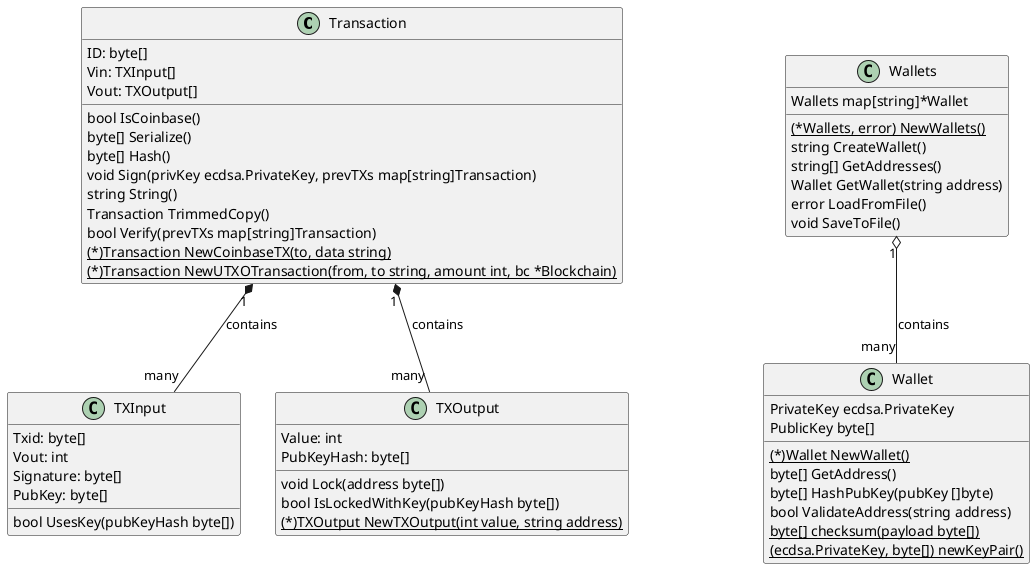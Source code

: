 @startuml
class Transaction {
	ID: byte[]
	Vin: TXInput[]
	Vout: TXOutput[]
	bool IsCoinbase()
	byte[] Serialize()
	byte[] Hash()
	void Sign(privKey ecdsa.PrivateKey, prevTXs map[string]Transaction)
	string String()
	Transaction TrimmedCopy()
	bool Verify(prevTXs map[string]Transaction)
	{static} (*)Transaction NewCoinbaseTX(to, data string)
	{static} (*)Transaction NewUTXOTransaction(from, to string, amount int, bc *Blockchain)
}
class TXInput {
	Txid: byte[]
	Vout: int
	Signature: byte[]
	PubKey: byte[]
	bool UsesKey(pubKeyHash byte[])
}
class TXOutput {
	Value: int
	PubKeyHash: byte[]
	void Lock(address byte[])
	bool IsLockedWithKey(pubKeyHash byte[])
	{static} (*)TXOutput NewTXOutput(int value, string address)
}
class Wallets {
	Wallets map[string]*Wallet
	{static} (*Wallets, error) NewWallets()
	string CreateWallet()
	string[] GetAddresses()
	Wallet GetWallet(string address)
	error LoadFromFile()
	void SaveToFile()
}
class Wallet {
	PrivateKey ecdsa.PrivateKey
	PublicKey byte[]
	{static} (*)Wallet NewWallet()
	byte[] GetAddress()
	byte[] HashPubKey(pubKey []byte)
	bool ValidateAddress(string address)
	{static} byte[] checksum(payload byte[])
	{static} (ecdsa.PrivateKey, byte[]) newKeyPair()
}
Transaction "1" *-- "many" TXInput : contains
Transaction "1" *-- "many" TXOutput : contains
Wallets "1" o-- "many" Wallet : contains
@enduml